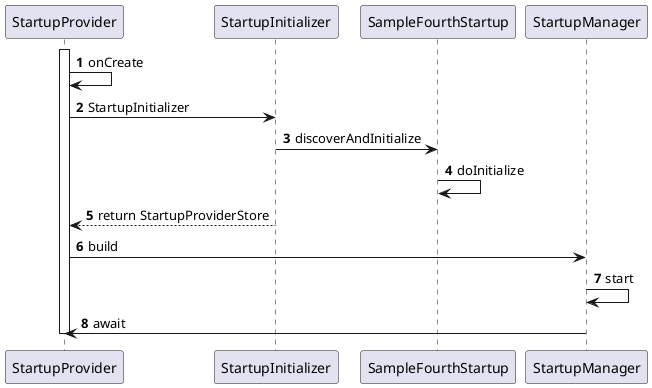 @startuml
'https://plantuml.com/sequence-diagram

autonumber
activate StartupProvider
StartupProvider -> StartupProvider: onCreate
StartupProvider -> StartupInitializer: StartupInitializer
StartupInitializer->SampleFourthStartup: discoverAndInitialize
SampleFourthStartup->SampleFourthStartup: doInitialize
StartupInitializer --> StartupProvider: return StartupProviderStore
StartupProvider -> StartupManager: build
StartupManager -> StartupManager: start
StartupManager -> StartupProvider: await
deactivate StartupProvider

@enduml